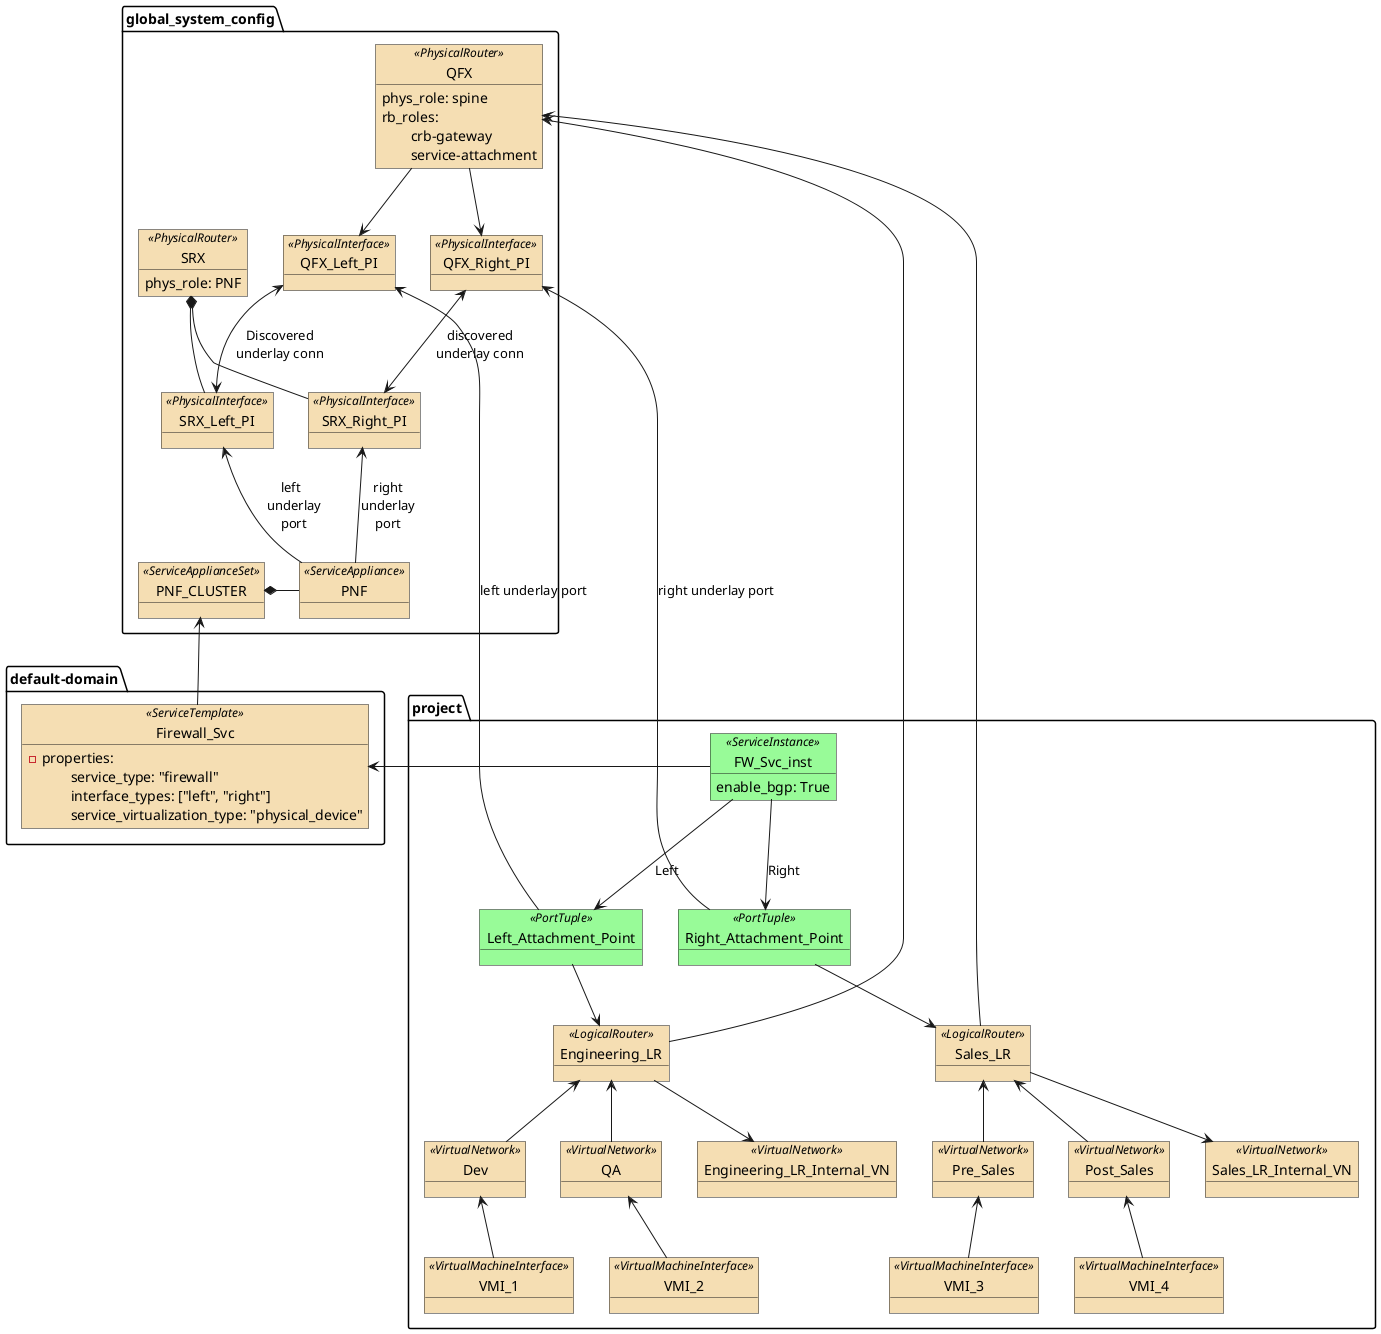 @startuml

skinparam object {
	BackgroundColor PaleGreen
	BackgroundColor<<PhysicalRouter>> Wheat
	BackgroundColor<<PhysicalInterface>> Wheat
	BackgroundColor<<LogicalRouter>> Wheat
	BackgroundColor<<VirtualNetwork>> Wheat
	BackgroundColor<<VirtualMachineInterface>> Wheat
	BackgroundColor<<ServiceApplianceSet>> Wheat
	BackgroundColor<<ServiceAppliance>> Wheat
	BackgroundColor<<ServiceTemplate>> Wheat
}

package default-domain {
    object Firewall_Svc<<ServiceTemplate>> {
        - properties:
            \tservice_type: "firewall"
            \tinterface_types: ["left", "right"]
            \tservice_virtualization_type: "physical_device"
    }
}

package global_system_config {
    
    object SRX<<PhysicalRouter>> {
        phys_role: PNF
    }

    object SRX_Left_PI<<PhysicalInterface>> {
    }

    object SRX_Right_PI<<PhysicalInterface>> {
    }

    object PNF_CLUSTER<<ServiceApplianceSet>> {
    }

    object PNF<<ServiceAppliance>> {
    }

    object QFX<<PhysicalRouter>> {
        phys_role: spine
        rb_roles:
            \tcrb-gateway
            \tservice-attachment
    }

    object QFX_Left_PI<<PhysicalInterface>> {
    }

    object QFX_Right_PI<<PhysicalInterface>> {
    }

    SRX *-- SRX_Left_PI
    SRX *-- SRX_Right_PI

    QFX --> QFX_Left_PI
    QFX --> QFX_Right_PI

    QFX_Left_PI <--> SRX_Left_PI: Discovered\nunderlay conn
    QFX_Right_PI <--> SRX_Right_PI: discovered\nunderlay conn


    PNF_CLUSTER *- PNF
    SRX_Left_PI <-- PNF: "left\t\t\nunderlay\t\t\nport\t\t"
    SRX_Right_PI <-- PNF: right\nunderlay\nport
}

package project {
    object FW_Svc_inst<<ServiceInstance>> {
        enable_bgp: True
    }
    
    object Engineering_LR<<LogicalRouter>> {
    }
    
    object Sales_LR<<LogicalRouter>> {
    }
    
    object Dev<<VirtualNetwork>> {
    }
    
    object QA<<VirtualNetwork>> {
    }
    
    object Pre_Sales<<VirtualNetwork>> {
    }
    
    object Post_Sales<<VirtualNetwork>> {
    }
    
    object Engineering_LR_Internal_VN<<VirtualNetwork>> {
    }
    
    object Sales_LR_Internal_VN<<VirtualNetwork>> {
    }
    
    object Left_Attachment_Point<<PortTuple>> {
    }
    
    object Right_Attachment_Point<<PortTuple>> {
    }
    
    object VMI_1<<VirtualMachineInterface>> {
    }
    
    object VMI_2<<VirtualMachineInterface>> {
    }
    
    object VMI_3<<VirtualMachineInterface>> {
    }
    
    object VMI_4<<VirtualMachineInterface>> {
    }
    
    Dev <-- VMI_1
    QA <-- VMI_2
    Pre_Sales <-- VMI_3
    Post_Sales <-- VMI_4
    
    Engineering_LR <-- Dev
    Engineering_LR <-- QA
    Engineering_LR --> Engineering_LR_Internal_VN
    
    Sales_LR <-- Pre_Sales
    Sales_LR <-- Post_Sales
    Sales_LR --> Sales_LR_Internal_VN
    
    FW_Svc_inst --> Left_Attachment_Point: Left
    FW_Svc_inst --> Right_Attachment_Point: Right 
    
    Left_Attachment_Point --> Engineering_LR
    Right_Attachment_Point --> Sales_LR
}


PNF_CLUSTER <-- Firewall_Svc
Firewall_Svc <- FW_Svc_inst
QFX <- Engineering_LR
QFX <- Sales_LR
QFX_Left_PI <- Left_Attachment_Point: left underlay port
QFX_Right_PI <- Right_Attachment_Point: right underlay port

@enduml